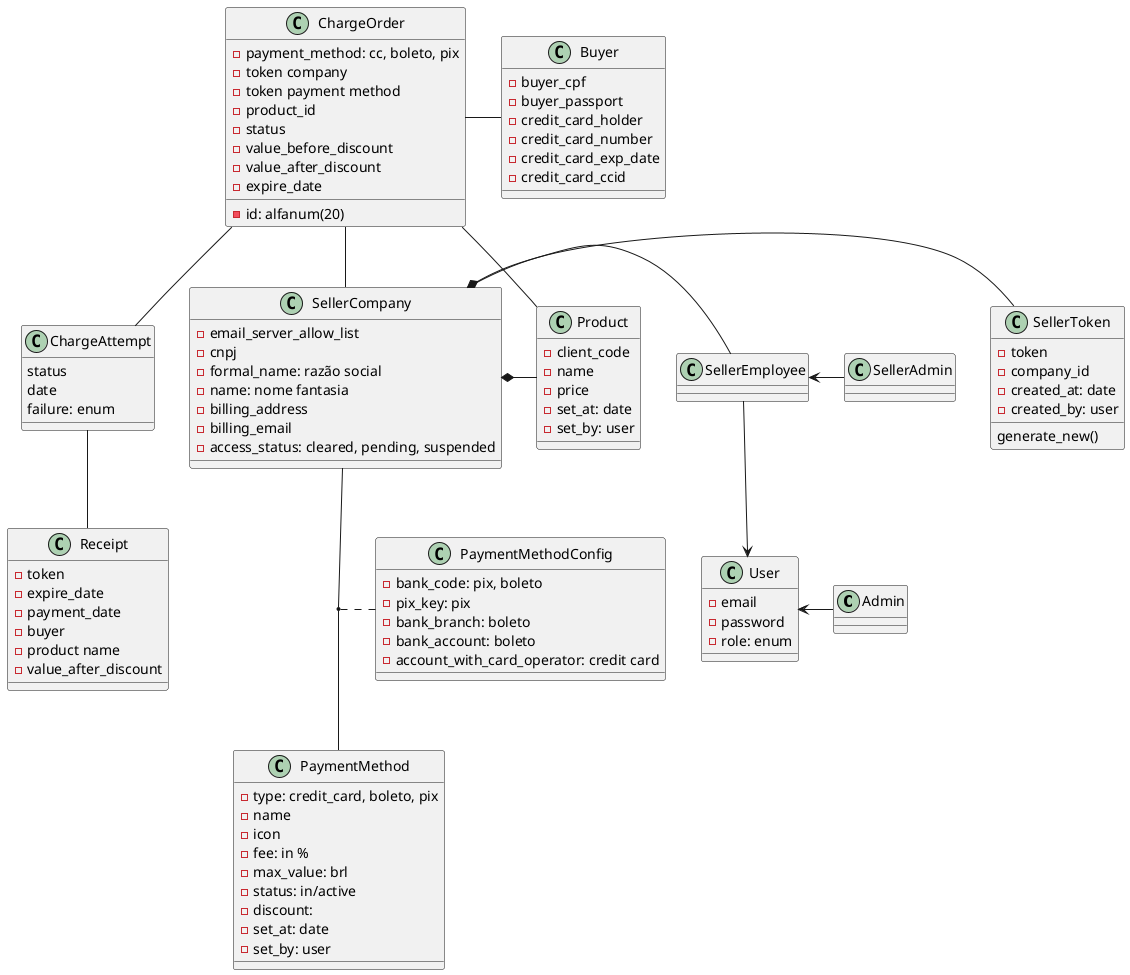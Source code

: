 ' option + D to preview

@startuml "PayNow"

class Admin

class Buyer {
  -buyer_cpf
  -buyer_passport
  -credit_card_holder
  -credit_card_number
  -credit_card_exp_date
  -credit_card_ccid
}

class ChargeAttempt {
  status
  date
  failure: enum
  'enum: code returned by cc operator
}

class ChargeOrder {
  -id: alfanum(20)
  -payment_method: cc, boleto, pix
  ' if CC, its details
  ' else, boleto/pix data (is that the payment method token?)
  -token company
  -token payment method
  -product_id
  -status
  'status: pending (default), approved, rejected
  -value_before_discount
  -value_after_discount
  -expire_date
}

class Receipt {
  - token
  - expire_date
  - payment_date
  - buyer
  - product name
  - value_after_discount
}

class PaymentMethod {
  -type: credit_card, boleto, pix
  -name
  -icon
  -fee: in %
  -max_value: brl
  -status: in/active
  -discount:
  -set_at: date
  -set_by: user
}

class PaymentMethodConfig {
  -bank_code: pix, boleto
  -pix_key: pix
  -bank_branch: boleto
  -bank_account: boleto
  -account_with_card_operator: credit card
}

class Product {
  -client_code
  -name
  -price 
  -set_at: date
  -set_by: user
}

class SellerCompany {
  -email_server_allow_list
  -cnpj
  -formal_name: razão social
  -name: nome fantasia
  -billing_address
  -billing_email
  -access_status: cleared, pending, suspended
  ' all fields above required for platform access
}

class SellerEmployee {
}

class SellerToken {
  -token
  -company_id
  -created_at: date
  -created_by: user
  generate_new()
}

class User {
  -email
  -password
  -role: enum 
  'enum: platform admin, seller admin, seller employee
}

User <- Admin
User <-up- SellerEmployee
SellerEmployee <- SellerAdmin

SellerCompany *- SellerEmployee
SellerCompany *- Product
SellerCompany - SellerToken
ChargeOrder -- SellerCompany
ChargeOrder -- Product
ChargeOrder - Buyer
ChargeOrder -- ChargeAttempt
ChargeAttempt -- Receipt
(SellerCompany, PaymentMethod) .. PaymentMethodConfig

@enduml